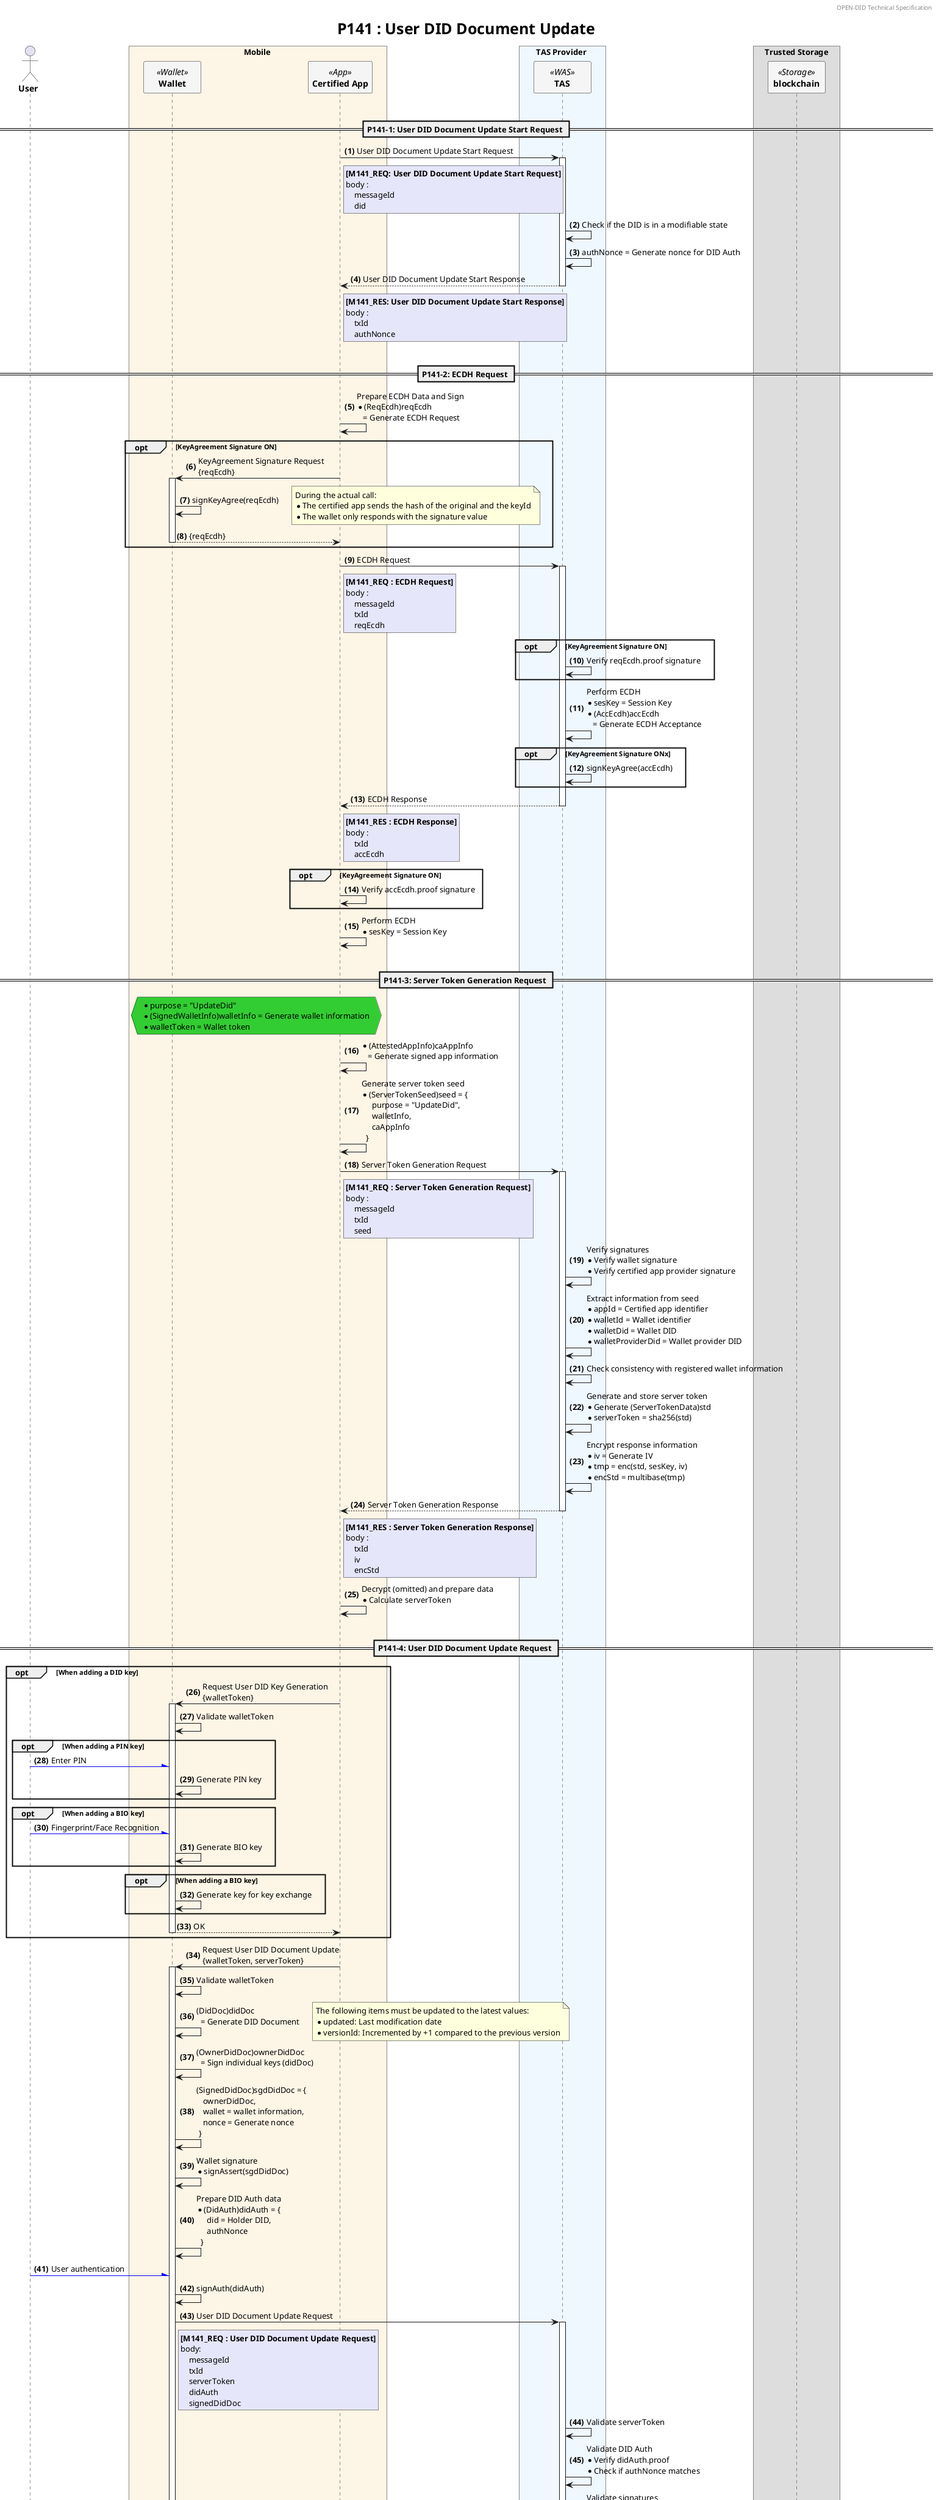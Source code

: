 @startuml P141_update_diddoc

'- - - - - - - - - - - - - - - - - - - - - - - - - - - - - - - - - - - - - - - - - - - - - - - - - - - - - - - - - - -
' Settings
'- - - - - - - - - - - - - - - - - - - - - - - - - - - - - - - - - - - - - - - - - - - - - - - - - - - - - - - - - - -
'=== Header and Footer ===
header OPEN-DID Technical Specification
footer
  	Page %page% of %lastpage% at %date("yyyy-MM-dd hh:mm:ss")
end footer

'=== subject ===
title
	<size:25>P141 : User DID Document Update</size>
end title

'=== Options ===
autonumber "<b>(#)</b>"

'=== Panticipants ===
skinparam ParticipantPadding 20
skinparam BoxPadding 20
skinparam MaxMessageSize 500
skinparam MinClassWidth 80

actor "**User**" as USER

box Mobile #OldLace
    participant "**Wallet**" as WALLET <<Wallet>> #WhiteSmoke
    participant "**Certified App**" as CA <<App>> #WhiteSmoke    
end box

box TAS Provider #AliceBlue
    participant "**TAS**" as TAS <<WAS>> #WhiteSmoke
end box

box Trusted Storage
    participant "**blockchain**" as BC <<Storage>> #WhiteSmoke
end box 

'- - - - - - - - - - - - - - - - - - - - - - - - - - - - - - - - - - - - - - - - - - - - - - - - - - - - - - - - - - -
' Constants
'- - - - - - - - - - - - - - - - - - - - - - - - - - - - - - - - - - - - - - - - - - - - - - - - - - - - - - - - - - -
!$refdoc = "Refer to separate document"
!$doc = "Refer to data specification document"

'- - - - - - - - - - - - - - - - - - - - - - - - - - - - - - - - - - - - - - - - - - - - - - - - - - - - - - - - - - -
' Content
'- - - - - - - - - - - - - - - - - - - - - - - - - - - - - - - - - - - - - - - - - - - - - - - - - - - - - - - - - - -
|||

== P141-1: User DID Document Update Start Request ==
CA -> TAS++: User DID Document Update Start Request
rnote right of CA #Lavender        
    **[M141_REQ: User DID Document Update Start Request]**
    body : 
        messageId
        did
end note

    TAS -> TAS: Check if the DID is in a modifiable state
    TAS -> TAS: authNonce = Generate nonce for DID Auth

return User DID Document Update Start Response
rnote right of CA #Lavender        
    **[M141_RES: User DID Document Update Start Response]**
    body : 
        txId
        authNonce
end note

|||
== P141-2: ECDH Request ==
CA -> CA: Prepare ECDH Data and Sign\
            \n* (ReqEcdh)reqEcdh\
            \n   = Generate ECDH Request

opt KeyAgreement Signature ON
    CA -> WALLET ++: KeyAgreement Signature Request\n{reqEcdh}
        WALLET -> WALLET: signKeyAgree(reqEcdh)
        note right
            During the actual call:
            * The certified app sends the hash of the original and the keyId
            * The wallet only responds with the signature value
        end note
    return {reqEcdh}
end

CA -> TAS++ : ECDH Request
rnote right of CA #Lavender
    **[M141_REQ : ECDH Request]**
    body : 
        messageId
        txId
        reqEcdh
end note

    opt KeyAgreement Signature ON
        TAS -> TAS: Verify reqEcdh.proof signature
    end

    TAS -> TAS: Perform ECDH\
                \n* sesKey = Session Key\
                \n* (AccEcdh)accEcdh\
                \n   = Generate ECDH Acceptance

    opt KeyAgreement Signature ONx
        TAS -> TAS: signKeyAgree(accEcdh)
    end

return ECDH Response
rnote right of CA #Lavender
    **[M141_RES : ECDH Response]**
    body : 
        txId
        accEcdh
end note

opt KeyAgreement Signature ON
    CA -> CA: Verify accEcdh.proof signature
end

CA -> CA: Perform ECDH\n* sesKey = Session Key

|||
== P141-3: Server Token Generation Request ==
hnote over CA, WALLET #LimeGreen
    * purpose = "UpdateDid"
    * (SignedWalletInfo)walletInfo = Generate wallet information
    * walletToken = Wallet token
end hnote

CA -> CA: * (AttestedAppInfo)caAppInfo\
        \n   = Generate signed app information

CA -> CA: Generate server token seed\
        \n* (ServerTokenSeed)seed = {\
        \n     purpose = "UpdateDid",\
        \n     walletInfo,\
        \n     caAppInfo\
        \n  }

CA -> TAS++ : Server Token Generation Request
rnote right of CA #Lavender
    **[M141_REQ : Server Token Generation Request]**
    body : 
        messageId
        txId
        seed
end note

    TAS -> TAS: Verify signatures\
            \n* Verify wallet signature\
            \n* Verify certified app provider signature

    TAS -> TAS: Extract information from seed\
            \n* appId = Certified app identifier\
            \n* walletId = Wallet identifier\
            \n* walletDid = Wallet DID\
            \n* walletProviderDid = Wallet provider DID

    TAS -> TAS: Check consistency with registered wallet information

    TAS -> TAS: Generate and store server token\
            \n* Generate (ServerTokenData)std\
            \n* serverToken = sha256(std)

    TAS -> TAS: Encrypt response information\
            \n* iv = Generate IV\
            \n* tmp = enc(std, sesKey, iv)\
            \n* encStd = multibase(tmp)

return Server Token Generation Response
rnote right of CA #Lavender
    **[M141_RES : Server Token Generation Response]**
    body : 
        txId
        iv
        encStd
end note

CA -> CA: Decrypt (omitted) and prepare data\
        \n* Calculate serverToken


|||
== P141-4: User DID Document Update Request ==

opt When adding a DID key
    CA -> WALLET ++: Request User DID Key Generation\n{walletToken}
        WALLET -> WALLET: Validate walletToken

        opt When adding a PIN key
            USER -[#Blue]\ WALLET: Enter PIN
            WALLET -> WALLET: Generate PIN key
        end
        opt When adding a BIO key
            USER -[#Blue]\ WALLET: Fingerprint/Face Recognition
            WALLET -> WALLET: Generate BIO key
        end
        opt When adding a BIO key
            WALLET -> WALLET: Generate key for key exchange
        end
    return OK
end

CA -> WALLET ++: Request User DID Document Update\n{walletToken, serverToken}
    WALLET -> WALLET: Validate walletToken

    WALLET -> WALLET: (DidDoc)didDoc \
            \n  = Generate DID Document
    note right
        The following items must be updated to the latest values:
        * updated: Last modification date
        * versionId: Incremented by +1 compared to the previous version
    end note

    WALLET -> WALLET: (OwnerDidDoc)ownerDidDoc\
            \n  = Sign individual keys (didDoc)
    WALLET -> WALLET: (SignedDidDoc)sgdDidDoc = {\
            \n   ownerDidDoc,\
            \n   wallet = wallet information,\
            \n   nonce = Generate nonce\
            \n }
    WALLET -> WALLET: Wallet signature\
            \n* signAssert(sgdDidDoc)

    WALLET -> WALLET: Prepare DID Auth data\
    \n* (DidAuth)didAuth = {\
    \n     did = Holder DID,\
    \n     authNonce\
    \n  }

    USER -[#Blue]\ WALLET: User authentication
    WALLET -> WALLET: signAuth(didAuth)

    WALLET -> TAS ++: User DID Document Update Request
    rnote right of WALLET #Lavender
        **[M141_REQ : User DID Document Update Request]**
        body:
            messageId
            txId
            serverToken
            didAuth
            signedDidDoc
    end note
        TAS -> TAS: Validate serverToken

        TAS -> TAS: Validate DID Auth\
                \n* Verify didAuth.proof\
                \n* Check if authNonce matches

        TAS -> TAS: Validate signatures\
            \n* Verify wallet signature\
            \n* Verify individual key signature
        
        TAS -> TAS: Validate DID comparison\
            \n* didDoc.did = M141_1_REQ.did\
            \n* didDoc.did = didAuth.did

        TAS -> TAS: (InvokedDidDoc)invDidDoc = {\
            \n   didDoc,\
            \n   controller = TAS information,\
            \n   nonce = Generate nonce\
            \n }

        TAS -> TAS: Controller signature\
            \n* signInvoke(invDidDoc)

        TAS -> BC ++: Request DID Registration\n{invDidDoc}
            BC -> BC: Verify Controller signature
            BC -> BC: Register
        return OK

        TAS -> TAS: Check user mapping information in DB\
                \n* holderDid (User DID)\
                \n* walletId (Wallet identifier)\
                \n* appId (Certified app identifier)
        return User DID Document Update Response
        rnote right of WALLET #Lavender
            **[M141_REQ : User DID Document Update]**
            body:
                txId
        end note
return OK


|||
== P141-5: User DID Document Update Completion ==
CA -> TAS++: User DID Document Update Completion Request
rnote right of CA #Lavender        
    **[M141_REQ: User DID Document Update Completion Request]**
    body:
        messageId
        txId
        serverToken
end note

    TAS -> TAS: Validate serverToken
    TAS -> TAS: Delete session information and end transaction

return User DID Document Update Completion Response
rnote right of CA #Lavender        
    **[M141_RES: User DID Document Update Completion Request]**
    body:
        txId
end note

|||
|||
@enduml

